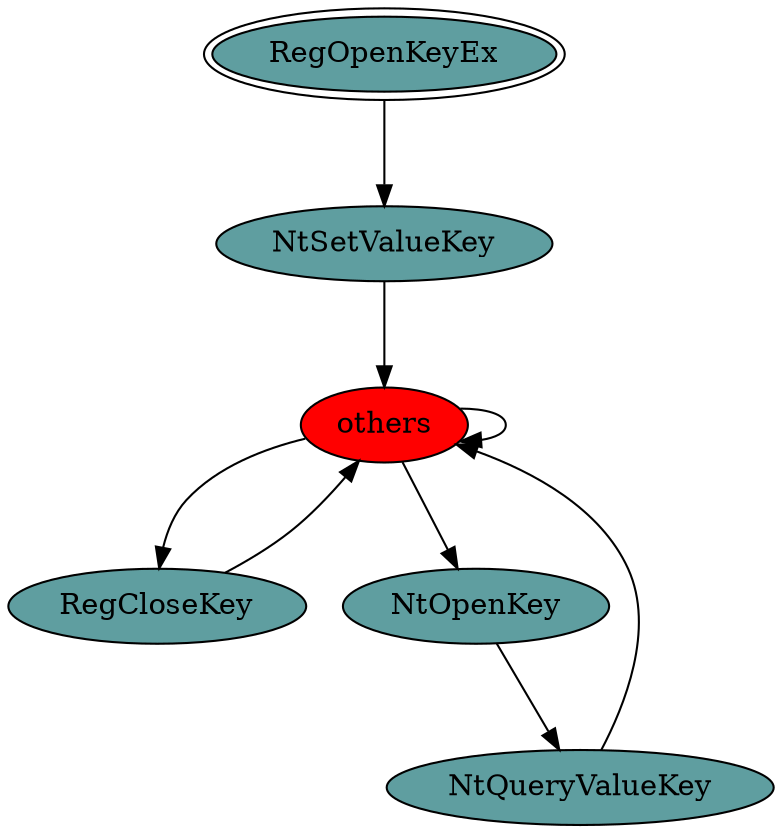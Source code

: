 digraph "./REPORTS/6157/API_PER_CATEGORY/RegSetKeyValue.exe_5140_Registry_API_per_Category_Transition_Matrix" {
	RegOpenKeyEx [label=RegOpenKeyEx fillcolor=cadetblue peripheries=2 style=filled]
	NtSetValueKey [label=NtSetValueKey fillcolor=cadetblue style=filled]
	RegOpenKeyEx -> NtSetValueKey [label=1.0 fontcolor=white]
	others [label=others fillcolor=red style=filled]
	NtSetValueKey -> others [label=1.0 fontcolor=white]
	others -> others [label=0.9559 fontcolor=white]
	RegCloseKey [label=RegCloseKey fillcolor=cadetblue style=filled]
	others -> RegCloseKey [label=0.0147 fontcolor=white]
	NtOpenKey [label=NtOpenKey fillcolor=cadetblue style=filled]
	others -> NtOpenKey [label=0.0294 fontcolor=white]
	RegCloseKey -> others [label=1.0 fontcolor=white]
	NtQueryValueKey [label=NtQueryValueKey fillcolor=cadetblue style=filled]
	NtOpenKey -> NtQueryValueKey [label=1.0 fontcolor=white]
	NtQueryValueKey -> others [label=1.0 fontcolor=white]
}
